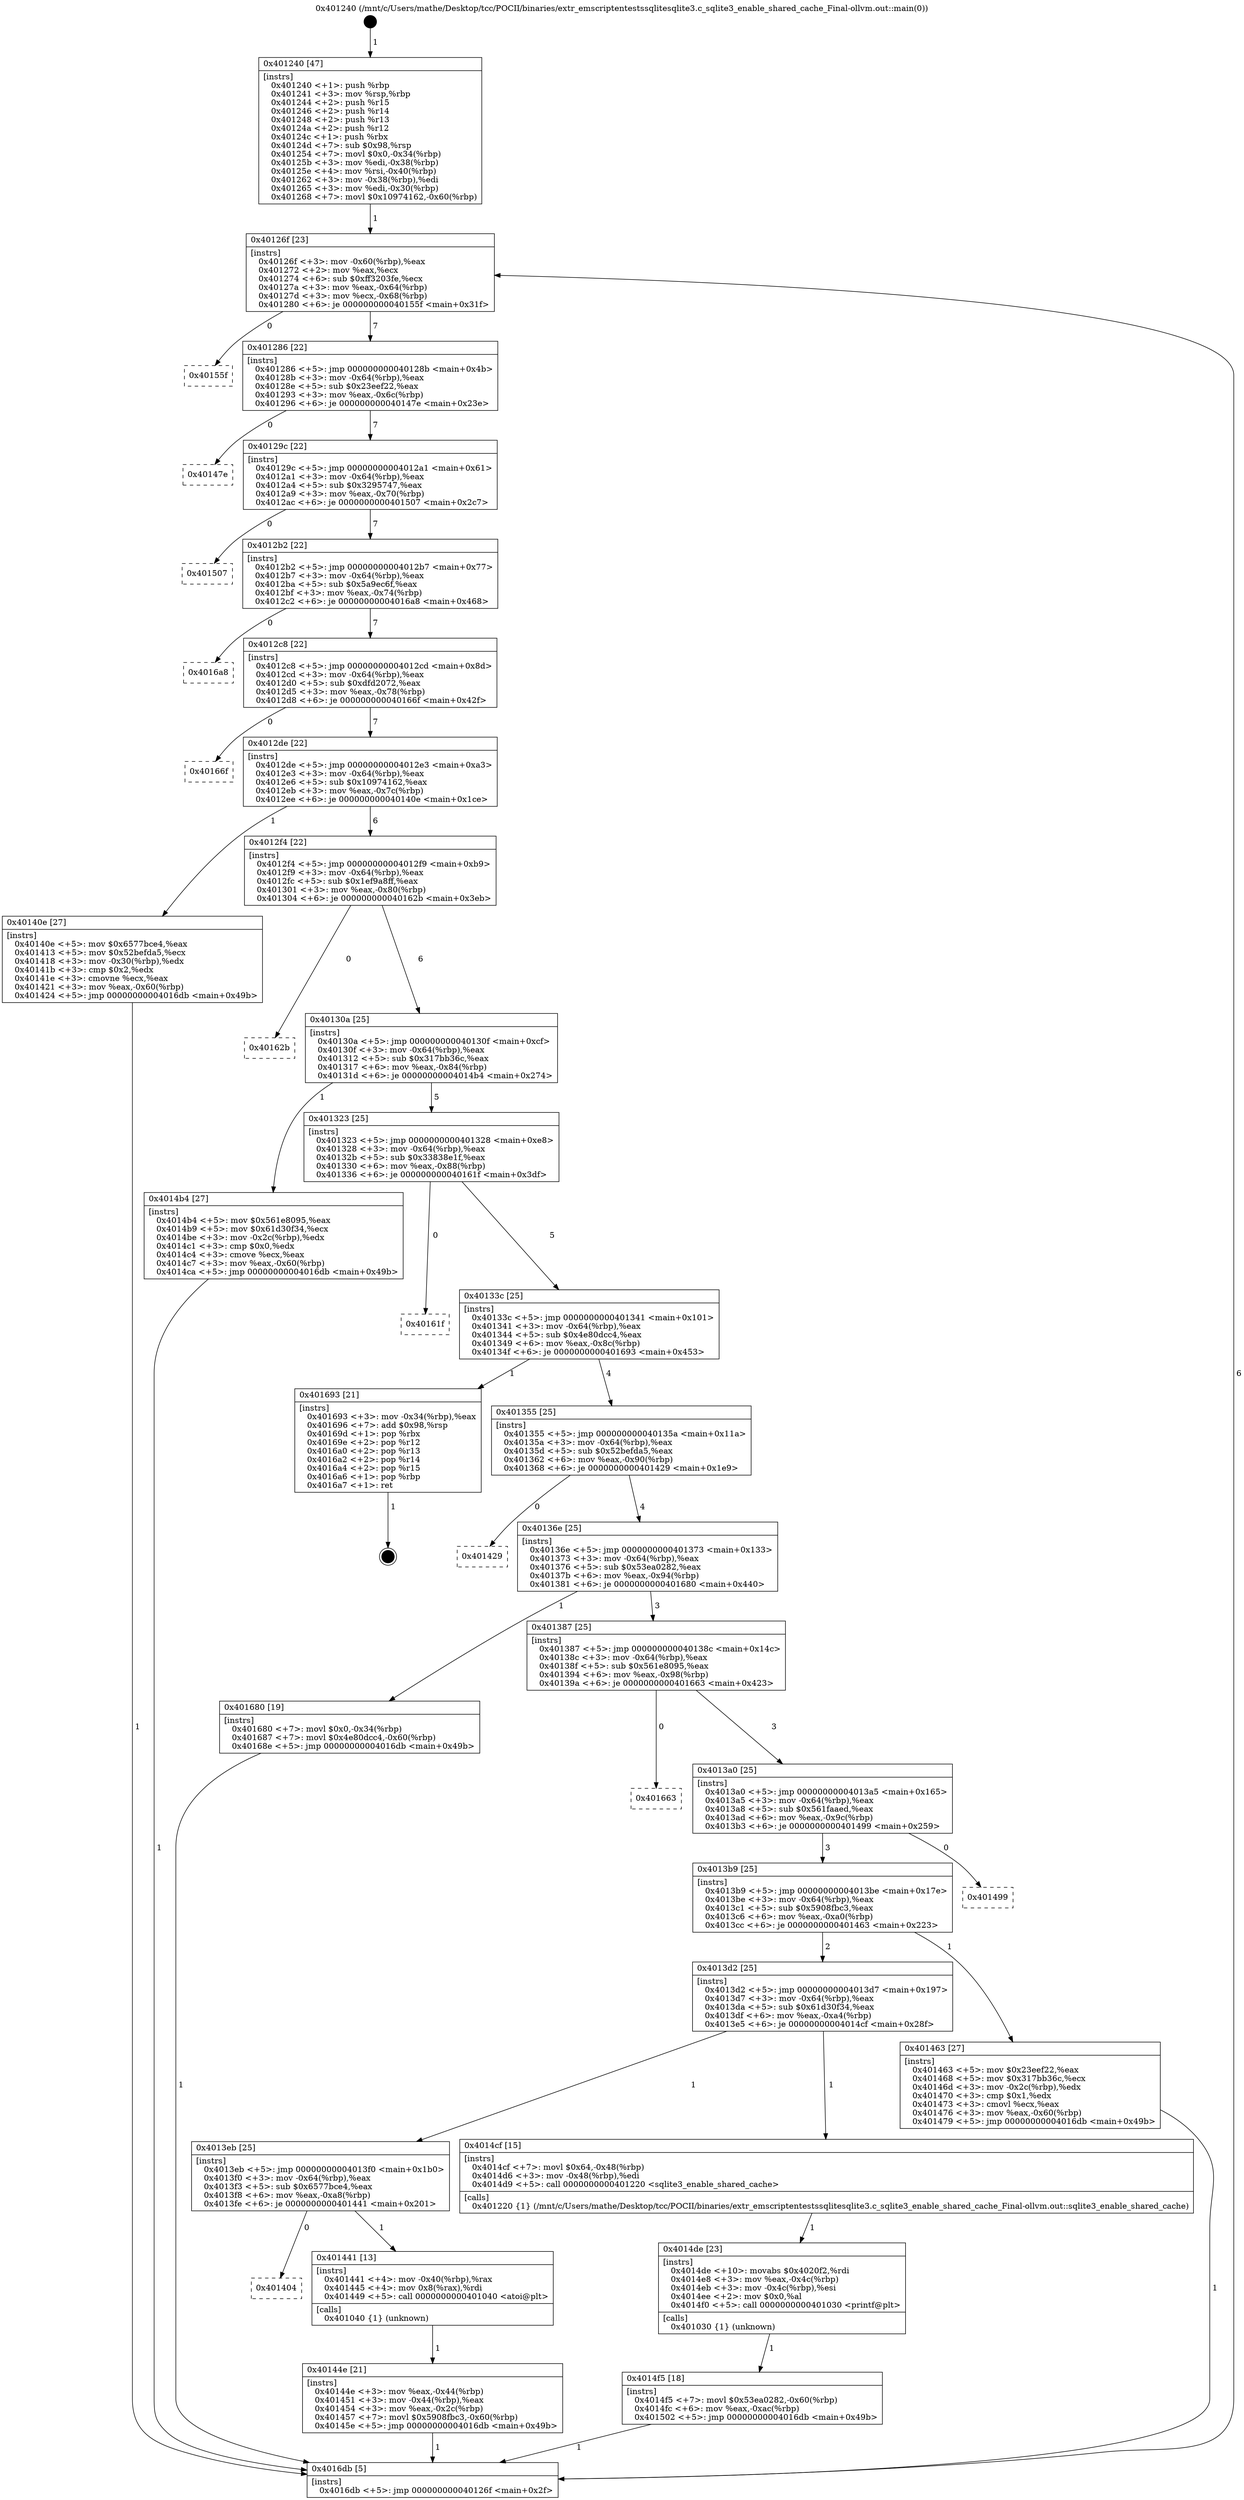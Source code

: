 digraph "0x401240" {
  label = "0x401240 (/mnt/c/Users/mathe/Desktop/tcc/POCII/binaries/extr_emscriptentestssqlitesqlite3.c_sqlite3_enable_shared_cache_Final-ollvm.out::main(0))"
  labelloc = "t"
  node[shape=record]

  Entry [label="",width=0.3,height=0.3,shape=circle,fillcolor=black,style=filled]
  "0x40126f" [label="{
     0x40126f [23]\l
     | [instrs]\l
     &nbsp;&nbsp;0x40126f \<+3\>: mov -0x60(%rbp),%eax\l
     &nbsp;&nbsp;0x401272 \<+2\>: mov %eax,%ecx\l
     &nbsp;&nbsp;0x401274 \<+6\>: sub $0xff3203fe,%ecx\l
     &nbsp;&nbsp;0x40127a \<+3\>: mov %eax,-0x64(%rbp)\l
     &nbsp;&nbsp;0x40127d \<+3\>: mov %ecx,-0x68(%rbp)\l
     &nbsp;&nbsp;0x401280 \<+6\>: je 000000000040155f \<main+0x31f\>\l
  }"]
  "0x40155f" [label="{
     0x40155f\l
  }", style=dashed]
  "0x401286" [label="{
     0x401286 [22]\l
     | [instrs]\l
     &nbsp;&nbsp;0x401286 \<+5\>: jmp 000000000040128b \<main+0x4b\>\l
     &nbsp;&nbsp;0x40128b \<+3\>: mov -0x64(%rbp),%eax\l
     &nbsp;&nbsp;0x40128e \<+5\>: sub $0x23eef22,%eax\l
     &nbsp;&nbsp;0x401293 \<+3\>: mov %eax,-0x6c(%rbp)\l
     &nbsp;&nbsp;0x401296 \<+6\>: je 000000000040147e \<main+0x23e\>\l
  }"]
  Exit [label="",width=0.3,height=0.3,shape=circle,fillcolor=black,style=filled,peripheries=2]
  "0x40147e" [label="{
     0x40147e\l
  }", style=dashed]
  "0x40129c" [label="{
     0x40129c [22]\l
     | [instrs]\l
     &nbsp;&nbsp;0x40129c \<+5\>: jmp 00000000004012a1 \<main+0x61\>\l
     &nbsp;&nbsp;0x4012a1 \<+3\>: mov -0x64(%rbp),%eax\l
     &nbsp;&nbsp;0x4012a4 \<+5\>: sub $0x3295747,%eax\l
     &nbsp;&nbsp;0x4012a9 \<+3\>: mov %eax,-0x70(%rbp)\l
     &nbsp;&nbsp;0x4012ac \<+6\>: je 0000000000401507 \<main+0x2c7\>\l
  }"]
  "0x4014f5" [label="{
     0x4014f5 [18]\l
     | [instrs]\l
     &nbsp;&nbsp;0x4014f5 \<+7\>: movl $0x53ea0282,-0x60(%rbp)\l
     &nbsp;&nbsp;0x4014fc \<+6\>: mov %eax,-0xac(%rbp)\l
     &nbsp;&nbsp;0x401502 \<+5\>: jmp 00000000004016db \<main+0x49b\>\l
  }"]
  "0x401507" [label="{
     0x401507\l
  }", style=dashed]
  "0x4012b2" [label="{
     0x4012b2 [22]\l
     | [instrs]\l
     &nbsp;&nbsp;0x4012b2 \<+5\>: jmp 00000000004012b7 \<main+0x77\>\l
     &nbsp;&nbsp;0x4012b7 \<+3\>: mov -0x64(%rbp),%eax\l
     &nbsp;&nbsp;0x4012ba \<+5\>: sub $0x5a9ec6f,%eax\l
     &nbsp;&nbsp;0x4012bf \<+3\>: mov %eax,-0x74(%rbp)\l
     &nbsp;&nbsp;0x4012c2 \<+6\>: je 00000000004016a8 \<main+0x468\>\l
  }"]
  "0x4014de" [label="{
     0x4014de [23]\l
     | [instrs]\l
     &nbsp;&nbsp;0x4014de \<+10\>: movabs $0x4020f2,%rdi\l
     &nbsp;&nbsp;0x4014e8 \<+3\>: mov %eax,-0x4c(%rbp)\l
     &nbsp;&nbsp;0x4014eb \<+3\>: mov -0x4c(%rbp),%esi\l
     &nbsp;&nbsp;0x4014ee \<+2\>: mov $0x0,%al\l
     &nbsp;&nbsp;0x4014f0 \<+5\>: call 0000000000401030 \<printf@plt\>\l
     | [calls]\l
     &nbsp;&nbsp;0x401030 \{1\} (unknown)\l
  }"]
  "0x4016a8" [label="{
     0x4016a8\l
  }", style=dashed]
  "0x4012c8" [label="{
     0x4012c8 [22]\l
     | [instrs]\l
     &nbsp;&nbsp;0x4012c8 \<+5\>: jmp 00000000004012cd \<main+0x8d\>\l
     &nbsp;&nbsp;0x4012cd \<+3\>: mov -0x64(%rbp),%eax\l
     &nbsp;&nbsp;0x4012d0 \<+5\>: sub $0xdfd2072,%eax\l
     &nbsp;&nbsp;0x4012d5 \<+3\>: mov %eax,-0x78(%rbp)\l
     &nbsp;&nbsp;0x4012d8 \<+6\>: je 000000000040166f \<main+0x42f\>\l
  }"]
  "0x40144e" [label="{
     0x40144e [21]\l
     | [instrs]\l
     &nbsp;&nbsp;0x40144e \<+3\>: mov %eax,-0x44(%rbp)\l
     &nbsp;&nbsp;0x401451 \<+3\>: mov -0x44(%rbp),%eax\l
     &nbsp;&nbsp;0x401454 \<+3\>: mov %eax,-0x2c(%rbp)\l
     &nbsp;&nbsp;0x401457 \<+7\>: movl $0x5908fbc3,-0x60(%rbp)\l
     &nbsp;&nbsp;0x40145e \<+5\>: jmp 00000000004016db \<main+0x49b\>\l
  }"]
  "0x40166f" [label="{
     0x40166f\l
  }", style=dashed]
  "0x4012de" [label="{
     0x4012de [22]\l
     | [instrs]\l
     &nbsp;&nbsp;0x4012de \<+5\>: jmp 00000000004012e3 \<main+0xa3\>\l
     &nbsp;&nbsp;0x4012e3 \<+3\>: mov -0x64(%rbp),%eax\l
     &nbsp;&nbsp;0x4012e6 \<+5\>: sub $0x10974162,%eax\l
     &nbsp;&nbsp;0x4012eb \<+3\>: mov %eax,-0x7c(%rbp)\l
     &nbsp;&nbsp;0x4012ee \<+6\>: je 000000000040140e \<main+0x1ce\>\l
  }"]
  "0x401404" [label="{
     0x401404\l
  }", style=dashed]
  "0x40140e" [label="{
     0x40140e [27]\l
     | [instrs]\l
     &nbsp;&nbsp;0x40140e \<+5\>: mov $0x6577bce4,%eax\l
     &nbsp;&nbsp;0x401413 \<+5\>: mov $0x52befda5,%ecx\l
     &nbsp;&nbsp;0x401418 \<+3\>: mov -0x30(%rbp),%edx\l
     &nbsp;&nbsp;0x40141b \<+3\>: cmp $0x2,%edx\l
     &nbsp;&nbsp;0x40141e \<+3\>: cmovne %ecx,%eax\l
     &nbsp;&nbsp;0x401421 \<+3\>: mov %eax,-0x60(%rbp)\l
     &nbsp;&nbsp;0x401424 \<+5\>: jmp 00000000004016db \<main+0x49b\>\l
  }"]
  "0x4012f4" [label="{
     0x4012f4 [22]\l
     | [instrs]\l
     &nbsp;&nbsp;0x4012f4 \<+5\>: jmp 00000000004012f9 \<main+0xb9\>\l
     &nbsp;&nbsp;0x4012f9 \<+3\>: mov -0x64(%rbp),%eax\l
     &nbsp;&nbsp;0x4012fc \<+5\>: sub $0x1ef9a8ff,%eax\l
     &nbsp;&nbsp;0x401301 \<+3\>: mov %eax,-0x80(%rbp)\l
     &nbsp;&nbsp;0x401304 \<+6\>: je 000000000040162b \<main+0x3eb\>\l
  }"]
  "0x4016db" [label="{
     0x4016db [5]\l
     | [instrs]\l
     &nbsp;&nbsp;0x4016db \<+5\>: jmp 000000000040126f \<main+0x2f\>\l
  }"]
  "0x401240" [label="{
     0x401240 [47]\l
     | [instrs]\l
     &nbsp;&nbsp;0x401240 \<+1\>: push %rbp\l
     &nbsp;&nbsp;0x401241 \<+3\>: mov %rsp,%rbp\l
     &nbsp;&nbsp;0x401244 \<+2\>: push %r15\l
     &nbsp;&nbsp;0x401246 \<+2\>: push %r14\l
     &nbsp;&nbsp;0x401248 \<+2\>: push %r13\l
     &nbsp;&nbsp;0x40124a \<+2\>: push %r12\l
     &nbsp;&nbsp;0x40124c \<+1\>: push %rbx\l
     &nbsp;&nbsp;0x40124d \<+7\>: sub $0x98,%rsp\l
     &nbsp;&nbsp;0x401254 \<+7\>: movl $0x0,-0x34(%rbp)\l
     &nbsp;&nbsp;0x40125b \<+3\>: mov %edi,-0x38(%rbp)\l
     &nbsp;&nbsp;0x40125e \<+4\>: mov %rsi,-0x40(%rbp)\l
     &nbsp;&nbsp;0x401262 \<+3\>: mov -0x38(%rbp),%edi\l
     &nbsp;&nbsp;0x401265 \<+3\>: mov %edi,-0x30(%rbp)\l
     &nbsp;&nbsp;0x401268 \<+7\>: movl $0x10974162,-0x60(%rbp)\l
  }"]
  "0x401441" [label="{
     0x401441 [13]\l
     | [instrs]\l
     &nbsp;&nbsp;0x401441 \<+4\>: mov -0x40(%rbp),%rax\l
     &nbsp;&nbsp;0x401445 \<+4\>: mov 0x8(%rax),%rdi\l
     &nbsp;&nbsp;0x401449 \<+5\>: call 0000000000401040 \<atoi@plt\>\l
     | [calls]\l
     &nbsp;&nbsp;0x401040 \{1\} (unknown)\l
  }"]
  "0x40162b" [label="{
     0x40162b\l
  }", style=dashed]
  "0x40130a" [label="{
     0x40130a [25]\l
     | [instrs]\l
     &nbsp;&nbsp;0x40130a \<+5\>: jmp 000000000040130f \<main+0xcf\>\l
     &nbsp;&nbsp;0x40130f \<+3\>: mov -0x64(%rbp),%eax\l
     &nbsp;&nbsp;0x401312 \<+5\>: sub $0x317bb36c,%eax\l
     &nbsp;&nbsp;0x401317 \<+6\>: mov %eax,-0x84(%rbp)\l
     &nbsp;&nbsp;0x40131d \<+6\>: je 00000000004014b4 \<main+0x274\>\l
  }"]
  "0x4013eb" [label="{
     0x4013eb [25]\l
     | [instrs]\l
     &nbsp;&nbsp;0x4013eb \<+5\>: jmp 00000000004013f0 \<main+0x1b0\>\l
     &nbsp;&nbsp;0x4013f0 \<+3\>: mov -0x64(%rbp),%eax\l
     &nbsp;&nbsp;0x4013f3 \<+5\>: sub $0x6577bce4,%eax\l
     &nbsp;&nbsp;0x4013f8 \<+6\>: mov %eax,-0xa8(%rbp)\l
     &nbsp;&nbsp;0x4013fe \<+6\>: je 0000000000401441 \<main+0x201\>\l
  }"]
  "0x4014b4" [label="{
     0x4014b4 [27]\l
     | [instrs]\l
     &nbsp;&nbsp;0x4014b4 \<+5\>: mov $0x561e8095,%eax\l
     &nbsp;&nbsp;0x4014b9 \<+5\>: mov $0x61d30f34,%ecx\l
     &nbsp;&nbsp;0x4014be \<+3\>: mov -0x2c(%rbp),%edx\l
     &nbsp;&nbsp;0x4014c1 \<+3\>: cmp $0x0,%edx\l
     &nbsp;&nbsp;0x4014c4 \<+3\>: cmove %ecx,%eax\l
     &nbsp;&nbsp;0x4014c7 \<+3\>: mov %eax,-0x60(%rbp)\l
     &nbsp;&nbsp;0x4014ca \<+5\>: jmp 00000000004016db \<main+0x49b\>\l
  }"]
  "0x401323" [label="{
     0x401323 [25]\l
     | [instrs]\l
     &nbsp;&nbsp;0x401323 \<+5\>: jmp 0000000000401328 \<main+0xe8\>\l
     &nbsp;&nbsp;0x401328 \<+3\>: mov -0x64(%rbp),%eax\l
     &nbsp;&nbsp;0x40132b \<+5\>: sub $0x33838e1f,%eax\l
     &nbsp;&nbsp;0x401330 \<+6\>: mov %eax,-0x88(%rbp)\l
     &nbsp;&nbsp;0x401336 \<+6\>: je 000000000040161f \<main+0x3df\>\l
  }"]
  "0x4014cf" [label="{
     0x4014cf [15]\l
     | [instrs]\l
     &nbsp;&nbsp;0x4014cf \<+7\>: movl $0x64,-0x48(%rbp)\l
     &nbsp;&nbsp;0x4014d6 \<+3\>: mov -0x48(%rbp),%edi\l
     &nbsp;&nbsp;0x4014d9 \<+5\>: call 0000000000401220 \<sqlite3_enable_shared_cache\>\l
     | [calls]\l
     &nbsp;&nbsp;0x401220 \{1\} (/mnt/c/Users/mathe/Desktop/tcc/POCII/binaries/extr_emscriptentestssqlitesqlite3.c_sqlite3_enable_shared_cache_Final-ollvm.out::sqlite3_enable_shared_cache)\l
  }"]
  "0x40161f" [label="{
     0x40161f\l
  }", style=dashed]
  "0x40133c" [label="{
     0x40133c [25]\l
     | [instrs]\l
     &nbsp;&nbsp;0x40133c \<+5\>: jmp 0000000000401341 \<main+0x101\>\l
     &nbsp;&nbsp;0x401341 \<+3\>: mov -0x64(%rbp),%eax\l
     &nbsp;&nbsp;0x401344 \<+5\>: sub $0x4e80dcc4,%eax\l
     &nbsp;&nbsp;0x401349 \<+6\>: mov %eax,-0x8c(%rbp)\l
     &nbsp;&nbsp;0x40134f \<+6\>: je 0000000000401693 \<main+0x453\>\l
  }"]
  "0x4013d2" [label="{
     0x4013d2 [25]\l
     | [instrs]\l
     &nbsp;&nbsp;0x4013d2 \<+5\>: jmp 00000000004013d7 \<main+0x197\>\l
     &nbsp;&nbsp;0x4013d7 \<+3\>: mov -0x64(%rbp),%eax\l
     &nbsp;&nbsp;0x4013da \<+5\>: sub $0x61d30f34,%eax\l
     &nbsp;&nbsp;0x4013df \<+6\>: mov %eax,-0xa4(%rbp)\l
     &nbsp;&nbsp;0x4013e5 \<+6\>: je 00000000004014cf \<main+0x28f\>\l
  }"]
  "0x401693" [label="{
     0x401693 [21]\l
     | [instrs]\l
     &nbsp;&nbsp;0x401693 \<+3\>: mov -0x34(%rbp),%eax\l
     &nbsp;&nbsp;0x401696 \<+7\>: add $0x98,%rsp\l
     &nbsp;&nbsp;0x40169d \<+1\>: pop %rbx\l
     &nbsp;&nbsp;0x40169e \<+2\>: pop %r12\l
     &nbsp;&nbsp;0x4016a0 \<+2\>: pop %r13\l
     &nbsp;&nbsp;0x4016a2 \<+2\>: pop %r14\l
     &nbsp;&nbsp;0x4016a4 \<+2\>: pop %r15\l
     &nbsp;&nbsp;0x4016a6 \<+1\>: pop %rbp\l
     &nbsp;&nbsp;0x4016a7 \<+1\>: ret\l
  }"]
  "0x401355" [label="{
     0x401355 [25]\l
     | [instrs]\l
     &nbsp;&nbsp;0x401355 \<+5\>: jmp 000000000040135a \<main+0x11a\>\l
     &nbsp;&nbsp;0x40135a \<+3\>: mov -0x64(%rbp),%eax\l
     &nbsp;&nbsp;0x40135d \<+5\>: sub $0x52befda5,%eax\l
     &nbsp;&nbsp;0x401362 \<+6\>: mov %eax,-0x90(%rbp)\l
     &nbsp;&nbsp;0x401368 \<+6\>: je 0000000000401429 \<main+0x1e9\>\l
  }"]
  "0x401463" [label="{
     0x401463 [27]\l
     | [instrs]\l
     &nbsp;&nbsp;0x401463 \<+5\>: mov $0x23eef22,%eax\l
     &nbsp;&nbsp;0x401468 \<+5\>: mov $0x317bb36c,%ecx\l
     &nbsp;&nbsp;0x40146d \<+3\>: mov -0x2c(%rbp),%edx\l
     &nbsp;&nbsp;0x401470 \<+3\>: cmp $0x1,%edx\l
     &nbsp;&nbsp;0x401473 \<+3\>: cmovl %ecx,%eax\l
     &nbsp;&nbsp;0x401476 \<+3\>: mov %eax,-0x60(%rbp)\l
     &nbsp;&nbsp;0x401479 \<+5\>: jmp 00000000004016db \<main+0x49b\>\l
  }"]
  "0x401429" [label="{
     0x401429\l
  }", style=dashed]
  "0x40136e" [label="{
     0x40136e [25]\l
     | [instrs]\l
     &nbsp;&nbsp;0x40136e \<+5\>: jmp 0000000000401373 \<main+0x133\>\l
     &nbsp;&nbsp;0x401373 \<+3\>: mov -0x64(%rbp),%eax\l
     &nbsp;&nbsp;0x401376 \<+5\>: sub $0x53ea0282,%eax\l
     &nbsp;&nbsp;0x40137b \<+6\>: mov %eax,-0x94(%rbp)\l
     &nbsp;&nbsp;0x401381 \<+6\>: je 0000000000401680 \<main+0x440\>\l
  }"]
  "0x4013b9" [label="{
     0x4013b9 [25]\l
     | [instrs]\l
     &nbsp;&nbsp;0x4013b9 \<+5\>: jmp 00000000004013be \<main+0x17e\>\l
     &nbsp;&nbsp;0x4013be \<+3\>: mov -0x64(%rbp),%eax\l
     &nbsp;&nbsp;0x4013c1 \<+5\>: sub $0x5908fbc3,%eax\l
     &nbsp;&nbsp;0x4013c6 \<+6\>: mov %eax,-0xa0(%rbp)\l
     &nbsp;&nbsp;0x4013cc \<+6\>: je 0000000000401463 \<main+0x223\>\l
  }"]
  "0x401680" [label="{
     0x401680 [19]\l
     | [instrs]\l
     &nbsp;&nbsp;0x401680 \<+7\>: movl $0x0,-0x34(%rbp)\l
     &nbsp;&nbsp;0x401687 \<+7\>: movl $0x4e80dcc4,-0x60(%rbp)\l
     &nbsp;&nbsp;0x40168e \<+5\>: jmp 00000000004016db \<main+0x49b\>\l
  }"]
  "0x401387" [label="{
     0x401387 [25]\l
     | [instrs]\l
     &nbsp;&nbsp;0x401387 \<+5\>: jmp 000000000040138c \<main+0x14c\>\l
     &nbsp;&nbsp;0x40138c \<+3\>: mov -0x64(%rbp),%eax\l
     &nbsp;&nbsp;0x40138f \<+5\>: sub $0x561e8095,%eax\l
     &nbsp;&nbsp;0x401394 \<+6\>: mov %eax,-0x98(%rbp)\l
     &nbsp;&nbsp;0x40139a \<+6\>: je 0000000000401663 \<main+0x423\>\l
  }"]
  "0x401499" [label="{
     0x401499\l
  }", style=dashed]
  "0x401663" [label="{
     0x401663\l
  }", style=dashed]
  "0x4013a0" [label="{
     0x4013a0 [25]\l
     | [instrs]\l
     &nbsp;&nbsp;0x4013a0 \<+5\>: jmp 00000000004013a5 \<main+0x165\>\l
     &nbsp;&nbsp;0x4013a5 \<+3\>: mov -0x64(%rbp),%eax\l
     &nbsp;&nbsp;0x4013a8 \<+5\>: sub $0x561faaed,%eax\l
     &nbsp;&nbsp;0x4013ad \<+6\>: mov %eax,-0x9c(%rbp)\l
     &nbsp;&nbsp;0x4013b3 \<+6\>: je 0000000000401499 \<main+0x259\>\l
  }"]
  Entry -> "0x401240" [label=" 1"]
  "0x40126f" -> "0x40155f" [label=" 0"]
  "0x40126f" -> "0x401286" [label=" 7"]
  "0x401693" -> Exit [label=" 1"]
  "0x401286" -> "0x40147e" [label=" 0"]
  "0x401286" -> "0x40129c" [label=" 7"]
  "0x401680" -> "0x4016db" [label=" 1"]
  "0x40129c" -> "0x401507" [label=" 0"]
  "0x40129c" -> "0x4012b2" [label=" 7"]
  "0x4014f5" -> "0x4016db" [label=" 1"]
  "0x4012b2" -> "0x4016a8" [label=" 0"]
  "0x4012b2" -> "0x4012c8" [label=" 7"]
  "0x4014de" -> "0x4014f5" [label=" 1"]
  "0x4012c8" -> "0x40166f" [label=" 0"]
  "0x4012c8" -> "0x4012de" [label=" 7"]
  "0x4014cf" -> "0x4014de" [label=" 1"]
  "0x4012de" -> "0x40140e" [label=" 1"]
  "0x4012de" -> "0x4012f4" [label=" 6"]
  "0x40140e" -> "0x4016db" [label=" 1"]
  "0x401240" -> "0x40126f" [label=" 1"]
  "0x4016db" -> "0x40126f" [label=" 6"]
  "0x4014b4" -> "0x4016db" [label=" 1"]
  "0x4012f4" -> "0x40162b" [label=" 0"]
  "0x4012f4" -> "0x40130a" [label=" 6"]
  "0x401463" -> "0x4016db" [label=" 1"]
  "0x40130a" -> "0x4014b4" [label=" 1"]
  "0x40130a" -> "0x401323" [label=" 5"]
  "0x401441" -> "0x40144e" [label=" 1"]
  "0x401323" -> "0x40161f" [label=" 0"]
  "0x401323" -> "0x40133c" [label=" 5"]
  "0x4013eb" -> "0x401404" [label=" 0"]
  "0x40133c" -> "0x401693" [label=" 1"]
  "0x40133c" -> "0x401355" [label=" 4"]
  "0x40144e" -> "0x4016db" [label=" 1"]
  "0x401355" -> "0x401429" [label=" 0"]
  "0x401355" -> "0x40136e" [label=" 4"]
  "0x4013d2" -> "0x4013eb" [label=" 1"]
  "0x40136e" -> "0x401680" [label=" 1"]
  "0x40136e" -> "0x401387" [label=" 3"]
  "0x4013eb" -> "0x401441" [label=" 1"]
  "0x401387" -> "0x401663" [label=" 0"]
  "0x401387" -> "0x4013a0" [label=" 3"]
  "0x4013b9" -> "0x4013d2" [label=" 2"]
  "0x4013a0" -> "0x401499" [label=" 0"]
  "0x4013a0" -> "0x4013b9" [label=" 3"]
  "0x4013d2" -> "0x4014cf" [label=" 1"]
  "0x4013b9" -> "0x401463" [label=" 1"]
}

